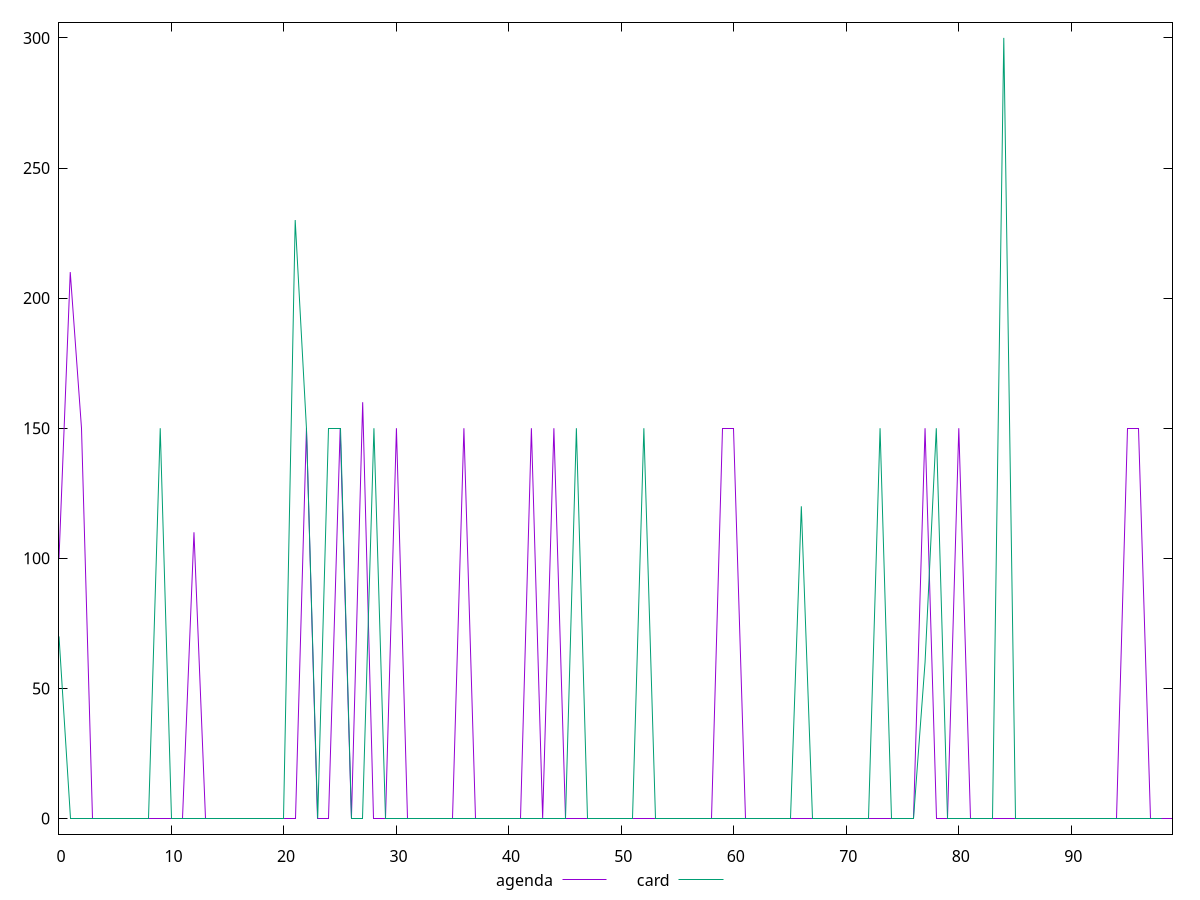 reset

$agenda <<EOF
0 100
1 210
2 150
3 0
4 0
5 0
6 0
7 0
8 0
9 0
10 0
11 0
12 110
13 0
14 0
15 0
16 0
17 0
18 0
19 0
20 0
21 0
22 150
23 0
24 0
25 150
26 0
27 160
28 0
29 0
30 150
31 0
32 0
33 0
34 0
35 0
36 150
37 0
38 0
39 0
40 0
41 0
42 150
43 0
44 150
45 0
46 0
47 0
48 0
49 0
50 0
51 0
52 0
53 0
54 0
55 0
56 0
57 0
58 0
59 150
60 150
61 0
62 0
63 0
64 0
65 0
66 0
67 0
68 0
69 0
70 0
71 0
72 0
73 0
74 0
75 0
76 0
77 150
78 0
79 0
80 150
81 0
82 0
83 0
84 0
85 0
86 0
87 0
88 0
89 0
90 0
91 0
92 0
93 0
94 0
95 150
96 150
97 0
98 0
99 0
EOF

$card <<EOF
0 70
1 0
2 0
3 0
4 0
5 0
6 0
7 0
8 0
9 150
10 0
11 0
12 0
13 0
14 0
15 0
16 0
17 0
18 0
19 0
20 0
21 230
22 150
23 0
24 150
25 150
26 0
27 0
28 150
29 0
30 0
31 0
32 0
33 0
34 0
35 0
36 0
37 0
38 0
39 0
40 0
41 0
42 0
43 0
44 0
45 0
46 150
47 0
48 0
49 0
50 0
51 0
52 150
53 0
54 0
55 0
56 0
57 0
58 0
59 0
60 0
61 0
62 0
63 0
64 0
65 0
66 120
67 0
68 0
69 0
70 0
71 0
72 0
73 150
74 0
75 0
76 0
77 60
78 150
79 0
80 0
81 0
82 0
83 0
84 300
85 0
86 0
87 0
88 0
89 0
90 0
91 0
92 0
93 0
94 0
95 0
96 0
97 0
98 0
EOF

set key outside below
set xrange [0:99]
set yrange [-6:306]
set trange [-6:306]
set terminal svg size 640, 520 enhanced background rgb 'white'
set output "reports/report_00027_2021-02-24T12-40-31.850Z/unminified-javascript/comparison/line/1_vs_2.svg"

plot $agenda title "agenda" with line, \
     $card title "card" with line

reset
